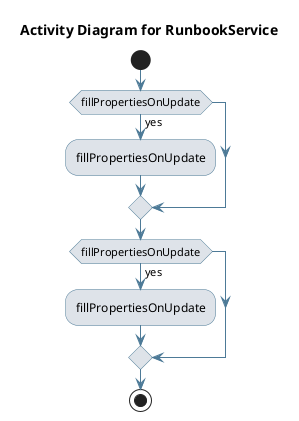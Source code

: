 @startuml
skinparam activity {
 BackgroundColor #DEE3E9 
 BorderColor #4D7A97 
 ArrowColor #4D7A97 
}
!pragma useVerticalIf on
start
title Activity Diagram for RunbookService

if (fillPropertiesOnUpdate) then (yes)
:fillPropertiesOnUpdate;
endif
if (fillPropertiesOnUpdate) then (yes)
:fillPropertiesOnUpdate;
endif
stop
@enduml

